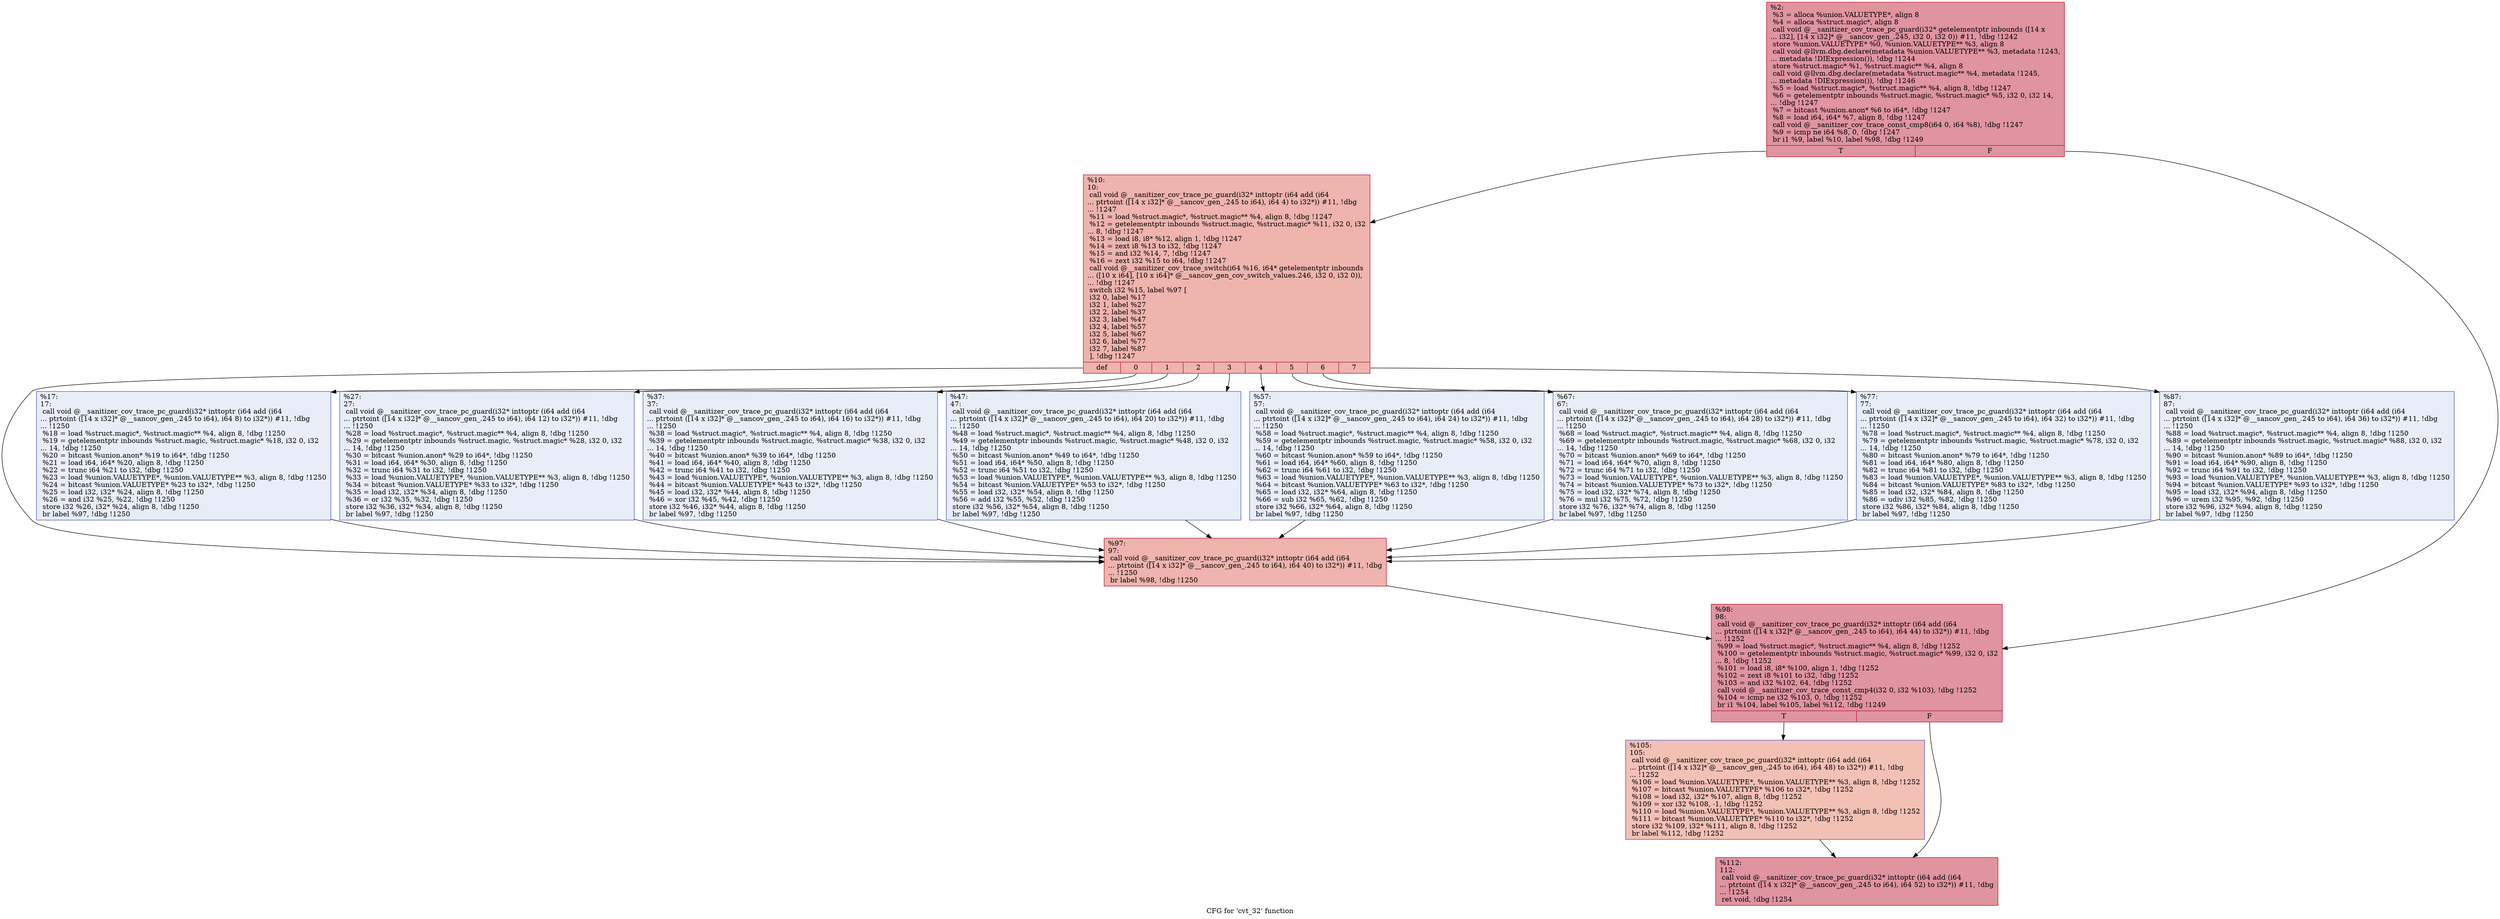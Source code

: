 digraph "CFG for 'cvt_32' function" {
	label="CFG for 'cvt_32' function";

	Node0x555555d634a0 [shape=record,color="#b70d28ff", style=filled, fillcolor="#b70d2870",label="{%2:\l  %3 = alloca %union.VALUETYPE*, align 8\l  %4 = alloca %struct.magic*, align 8\l  call void @__sanitizer_cov_trace_pc_guard(i32* getelementptr inbounds ([14 x\l... i32], [14 x i32]* @__sancov_gen_.245, i32 0, i32 0)) #11, !dbg !1242\l  store %union.VALUETYPE* %0, %union.VALUETYPE** %3, align 8\l  call void @llvm.dbg.declare(metadata %union.VALUETYPE** %3, metadata !1243,\l... metadata !DIExpression()), !dbg !1244\l  store %struct.magic* %1, %struct.magic** %4, align 8\l  call void @llvm.dbg.declare(metadata %struct.magic** %4, metadata !1245,\l... metadata !DIExpression()), !dbg !1246\l  %5 = load %struct.magic*, %struct.magic** %4, align 8, !dbg !1247\l  %6 = getelementptr inbounds %struct.magic, %struct.magic* %5, i32 0, i32 14,\l... !dbg !1247\l  %7 = bitcast %union.anon* %6 to i64*, !dbg !1247\l  %8 = load i64, i64* %7, align 8, !dbg !1247\l  call void @__sanitizer_cov_trace_const_cmp8(i64 0, i64 %8), !dbg !1247\l  %9 = icmp ne i64 %8, 0, !dbg !1247\l  br i1 %9, label %10, label %98, !dbg !1249\l|{<s0>T|<s1>F}}"];
	Node0x555555d634a0:s0 -> Node0x555555d63550;
	Node0x555555d634a0:s1 -> Node0x555555d63870;
	Node0x555555d63550 [shape=record,color="#b70d28ff", style=filled, fillcolor="#d8564670",label="{%10:\l10:                                               \l  call void @__sanitizer_cov_trace_pc_guard(i32* inttoptr (i64 add (i64\l... ptrtoint ([14 x i32]* @__sancov_gen_.245 to i64), i64 4) to i32*)) #11, !dbg\l... !1247\l  %11 = load %struct.magic*, %struct.magic** %4, align 8, !dbg !1247\l  %12 = getelementptr inbounds %struct.magic, %struct.magic* %11, i32 0, i32\l... 8, !dbg !1247\l  %13 = load i8, i8* %12, align 1, !dbg !1247\l  %14 = zext i8 %13 to i32, !dbg !1247\l  %15 = and i32 %14, 7, !dbg !1247\l  %16 = zext i32 %15 to i64, !dbg !1247\l  call void @__sanitizer_cov_trace_switch(i64 %16, i64* getelementptr inbounds\l... ([10 x i64], [10 x i64]* @__sancov_gen_cov_switch_values.246, i32 0, i32 0)),\l... !dbg !1247\l  switch i32 %15, label %97 [\l    i32 0, label %17\l    i32 1, label %27\l    i32 2, label %37\l    i32 3, label %47\l    i32 4, label %57\l    i32 5, label %67\l    i32 6, label %77\l    i32 7, label %87\l  ], !dbg !1247\l|{<s0>def|<s1>0|<s2>1|<s3>2|<s4>3|<s5>4|<s6>5|<s7>6|<s8>7}}"];
	Node0x555555d63550:s0 -> Node0x555555d63820;
	Node0x555555d63550:s1 -> Node0x555555d635a0;
	Node0x555555d63550:s2 -> Node0x555555d635f0;
	Node0x555555d63550:s3 -> Node0x555555d63640;
	Node0x555555d63550:s4 -> Node0x555555d63690;
	Node0x555555d63550:s5 -> Node0x555555d636e0;
	Node0x555555d63550:s6 -> Node0x555555d63730;
	Node0x555555d63550:s7 -> Node0x555555d63780;
	Node0x555555d63550:s8 -> Node0x555555d637d0;
	Node0x555555d635a0 [shape=record,color="#3d50c3ff", style=filled, fillcolor="#cbd8ee70",label="{%17:\l17:                                               \l  call void @__sanitizer_cov_trace_pc_guard(i32* inttoptr (i64 add (i64\l... ptrtoint ([14 x i32]* @__sancov_gen_.245 to i64), i64 8) to i32*)) #11, !dbg\l... !1250\l  %18 = load %struct.magic*, %struct.magic** %4, align 8, !dbg !1250\l  %19 = getelementptr inbounds %struct.magic, %struct.magic* %18, i32 0, i32\l... 14, !dbg !1250\l  %20 = bitcast %union.anon* %19 to i64*, !dbg !1250\l  %21 = load i64, i64* %20, align 8, !dbg !1250\l  %22 = trunc i64 %21 to i32, !dbg !1250\l  %23 = load %union.VALUETYPE*, %union.VALUETYPE** %3, align 8, !dbg !1250\l  %24 = bitcast %union.VALUETYPE* %23 to i32*, !dbg !1250\l  %25 = load i32, i32* %24, align 8, !dbg !1250\l  %26 = and i32 %25, %22, !dbg !1250\l  store i32 %26, i32* %24, align 8, !dbg !1250\l  br label %97, !dbg !1250\l}"];
	Node0x555555d635a0 -> Node0x555555d63820;
	Node0x555555d635f0 [shape=record,color="#3d50c3ff", style=filled, fillcolor="#cbd8ee70",label="{%27:\l27:                                               \l  call void @__sanitizer_cov_trace_pc_guard(i32* inttoptr (i64 add (i64\l... ptrtoint ([14 x i32]* @__sancov_gen_.245 to i64), i64 12) to i32*)) #11, !dbg\l... !1250\l  %28 = load %struct.magic*, %struct.magic** %4, align 8, !dbg !1250\l  %29 = getelementptr inbounds %struct.magic, %struct.magic* %28, i32 0, i32\l... 14, !dbg !1250\l  %30 = bitcast %union.anon* %29 to i64*, !dbg !1250\l  %31 = load i64, i64* %30, align 8, !dbg !1250\l  %32 = trunc i64 %31 to i32, !dbg !1250\l  %33 = load %union.VALUETYPE*, %union.VALUETYPE** %3, align 8, !dbg !1250\l  %34 = bitcast %union.VALUETYPE* %33 to i32*, !dbg !1250\l  %35 = load i32, i32* %34, align 8, !dbg !1250\l  %36 = or i32 %35, %32, !dbg !1250\l  store i32 %36, i32* %34, align 8, !dbg !1250\l  br label %97, !dbg !1250\l}"];
	Node0x555555d635f0 -> Node0x555555d63820;
	Node0x555555d63640 [shape=record,color="#3d50c3ff", style=filled, fillcolor="#cbd8ee70",label="{%37:\l37:                                               \l  call void @__sanitizer_cov_trace_pc_guard(i32* inttoptr (i64 add (i64\l... ptrtoint ([14 x i32]* @__sancov_gen_.245 to i64), i64 16) to i32*)) #11, !dbg\l... !1250\l  %38 = load %struct.magic*, %struct.magic** %4, align 8, !dbg !1250\l  %39 = getelementptr inbounds %struct.magic, %struct.magic* %38, i32 0, i32\l... 14, !dbg !1250\l  %40 = bitcast %union.anon* %39 to i64*, !dbg !1250\l  %41 = load i64, i64* %40, align 8, !dbg !1250\l  %42 = trunc i64 %41 to i32, !dbg !1250\l  %43 = load %union.VALUETYPE*, %union.VALUETYPE** %3, align 8, !dbg !1250\l  %44 = bitcast %union.VALUETYPE* %43 to i32*, !dbg !1250\l  %45 = load i32, i32* %44, align 8, !dbg !1250\l  %46 = xor i32 %45, %42, !dbg !1250\l  store i32 %46, i32* %44, align 8, !dbg !1250\l  br label %97, !dbg !1250\l}"];
	Node0x555555d63640 -> Node0x555555d63820;
	Node0x555555d63690 [shape=record,color="#3d50c3ff", style=filled, fillcolor="#cbd8ee70",label="{%47:\l47:                                               \l  call void @__sanitizer_cov_trace_pc_guard(i32* inttoptr (i64 add (i64\l... ptrtoint ([14 x i32]* @__sancov_gen_.245 to i64), i64 20) to i32*)) #11, !dbg\l... !1250\l  %48 = load %struct.magic*, %struct.magic** %4, align 8, !dbg !1250\l  %49 = getelementptr inbounds %struct.magic, %struct.magic* %48, i32 0, i32\l... 14, !dbg !1250\l  %50 = bitcast %union.anon* %49 to i64*, !dbg !1250\l  %51 = load i64, i64* %50, align 8, !dbg !1250\l  %52 = trunc i64 %51 to i32, !dbg !1250\l  %53 = load %union.VALUETYPE*, %union.VALUETYPE** %3, align 8, !dbg !1250\l  %54 = bitcast %union.VALUETYPE* %53 to i32*, !dbg !1250\l  %55 = load i32, i32* %54, align 8, !dbg !1250\l  %56 = add i32 %55, %52, !dbg !1250\l  store i32 %56, i32* %54, align 8, !dbg !1250\l  br label %97, !dbg !1250\l}"];
	Node0x555555d63690 -> Node0x555555d63820;
	Node0x555555d636e0 [shape=record,color="#3d50c3ff", style=filled, fillcolor="#cbd8ee70",label="{%57:\l57:                                               \l  call void @__sanitizer_cov_trace_pc_guard(i32* inttoptr (i64 add (i64\l... ptrtoint ([14 x i32]* @__sancov_gen_.245 to i64), i64 24) to i32*)) #11, !dbg\l... !1250\l  %58 = load %struct.magic*, %struct.magic** %4, align 8, !dbg !1250\l  %59 = getelementptr inbounds %struct.magic, %struct.magic* %58, i32 0, i32\l... 14, !dbg !1250\l  %60 = bitcast %union.anon* %59 to i64*, !dbg !1250\l  %61 = load i64, i64* %60, align 8, !dbg !1250\l  %62 = trunc i64 %61 to i32, !dbg !1250\l  %63 = load %union.VALUETYPE*, %union.VALUETYPE** %3, align 8, !dbg !1250\l  %64 = bitcast %union.VALUETYPE* %63 to i32*, !dbg !1250\l  %65 = load i32, i32* %64, align 8, !dbg !1250\l  %66 = sub i32 %65, %62, !dbg !1250\l  store i32 %66, i32* %64, align 8, !dbg !1250\l  br label %97, !dbg !1250\l}"];
	Node0x555555d636e0 -> Node0x555555d63820;
	Node0x555555d63730 [shape=record,color="#3d50c3ff", style=filled, fillcolor="#cbd8ee70",label="{%67:\l67:                                               \l  call void @__sanitizer_cov_trace_pc_guard(i32* inttoptr (i64 add (i64\l... ptrtoint ([14 x i32]* @__sancov_gen_.245 to i64), i64 28) to i32*)) #11, !dbg\l... !1250\l  %68 = load %struct.magic*, %struct.magic** %4, align 8, !dbg !1250\l  %69 = getelementptr inbounds %struct.magic, %struct.magic* %68, i32 0, i32\l... 14, !dbg !1250\l  %70 = bitcast %union.anon* %69 to i64*, !dbg !1250\l  %71 = load i64, i64* %70, align 8, !dbg !1250\l  %72 = trunc i64 %71 to i32, !dbg !1250\l  %73 = load %union.VALUETYPE*, %union.VALUETYPE** %3, align 8, !dbg !1250\l  %74 = bitcast %union.VALUETYPE* %73 to i32*, !dbg !1250\l  %75 = load i32, i32* %74, align 8, !dbg !1250\l  %76 = mul i32 %75, %72, !dbg !1250\l  store i32 %76, i32* %74, align 8, !dbg !1250\l  br label %97, !dbg !1250\l}"];
	Node0x555555d63730 -> Node0x555555d63820;
	Node0x555555d63780 [shape=record,color="#3d50c3ff", style=filled, fillcolor="#cbd8ee70",label="{%77:\l77:                                               \l  call void @__sanitizer_cov_trace_pc_guard(i32* inttoptr (i64 add (i64\l... ptrtoint ([14 x i32]* @__sancov_gen_.245 to i64), i64 32) to i32*)) #11, !dbg\l... !1250\l  %78 = load %struct.magic*, %struct.magic** %4, align 8, !dbg !1250\l  %79 = getelementptr inbounds %struct.magic, %struct.magic* %78, i32 0, i32\l... 14, !dbg !1250\l  %80 = bitcast %union.anon* %79 to i64*, !dbg !1250\l  %81 = load i64, i64* %80, align 8, !dbg !1250\l  %82 = trunc i64 %81 to i32, !dbg !1250\l  %83 = load %union.VALUETYPE*, %union.VALUETYPE** %3, align 8, !dbg !1250\l  %84 = bitcast %union.VALUETYPE* %83 to i32*, !dbg !1250\l  %85 = load i32, i32* %84, align 8, !dbg !1250\l  %86 = udiv i32 %85, %82, !dbg !1250\l  store i32 %86, i32* %84, align 8, !dbg !1250\l  br label %97, !dbg !1250\l}"];
	Node0x555555d63780 -> Node0x555555d63820;
	Node0x555555d637d0 [shape=record,color="#3d50c3ff", style=filled, fillcolor="#cbd8ee70",label="{%87:\l87:                                               \l  call void @__sanitizer_cov_trace_pc_guard(i32* inttoptr (i64 add (i64\l... ptrtoint ([14 x i32]* @__sancov_gen_.245 to i64), i64 36) to i32*)) #11, !dbg\l... !1250\l  %88 = load %struct.magic*, %struct.magic** %4, align 8, !dbg !1250\l  %89 = getelementptr inbounds %struct.magic, %struct.magic* %88, i32 0, i32\l... 14, !dbg !1250\l  %90 = bitcast %union.anon* %89 to i64*, !dbg !1250\l  %91 = load i64, i64* %90, align 8, !dbg !1250\l  %92 = trunc i64 %91 to i32, !dbg !1250\l  %93 = load %union.VALUETYPE*, %union.VALUETYPE** %3, align 8, !dbg !1250\l  %94 = bitcast %union.VALUETYPE* %93 to i32*, !dbg !1250\l  %95 = load i32, i32* %94, align 8, !dbg !1250\l  %96 = urem i32 %95, %92, !dbg !1250\l  store i32 %96, i32* %94, align 8, !dbg !1250\l  br label %97, !dbg !1250\l}"];
	Node0x555555d637d0 -> Node0x555555d63820;
	Node0x555555d63820 [shape=record,color="#b70d28ff", style=filled, fillcolor="#d8564670",label="{%97:\l97:                                               \l  call void @__sanitizer_cov_trace_pc_guard(i32* inttoptr (i64 add (i64\l... ptrtoint ([14 x i32]* @__sancov_gen_.245 to i64), i64 40) to i32*)) #11, !dbg\l... !1250\l  br label %98, !dbg !1250\l}"];
	Node0x555555d63820 -> Node0x555555d63870;
	Node0x555555d63870 [shape=record,color="#b70d28ff", style=filled, fillcolor="#b70d2870",label="{%98:\l98:                                               \l  call void @__sanitizer_cov_trace_pc_guard(i32* inttoptr (i64 add (i64\l... ptrtoint ([14 x i32]* @__sancov_gen_.245 to i64), i64 44) to i32*)) #11, !dbg\l... !1252\l  %99 = load %struct.magic*, %struct.magic** %4, align 8, !dbg !1252\l  %100 = getelementptr inbounds %struct.magic, %struct.magic* %99, i32 0, i32\l... 8, !dbg !1252\l  %101 = load i8, i8* %100, align 1, !dbg !1252\l  %102 = zext i8 %101 to i32, !dbg !1252\l  %103 = and i32 %102, 64, !dbg !1252\l  call void @__sanitizer_cov_trace_const_cmp4(i32 0, i32 %103), !dbg !1252\l  %104 = icmp ne i32 %103, 0, !dbg !1252\l  br i1 %104, label %105, label %112, !dbg !1249\l|{<s0>T|<s1>F}}"];
	Node0x555555d63870:s0 -> Node0x555555d638c0;
	Node0x555555d63870:s1 -> Node0x555555d63910;
	Node0x555555d638c0 [shape=record,color="#3d50c3ff", style=filled, fillcolor="#e5705870",label="{%105:\l105:                                              \l  call void @__sanitizer_cov_trace_pc_guard(i32* inttoptr (i64 add (i64\l... ptrtoint ([14 x i32]* @__sancov_gen_.245 to i64), i64 48) to i32*)) #11, !dbg\l... !1252\l  %106 = load %union.VALUETYPE*, %union.VALUETYPE** %3, align 8, !dbg !1252\l  %107 = bitcast %union.VALUETYPE* %106 to i32*, !dbg !1252\l  %108 = load i32, i32* %107, align 8, !dbg !1252\l  %109 = xor i32 %108, -1, !dbg !1252\l  %110 = load %union.VALUETYPE*, %union.VALUETYPE** %3, align 8, !dbg !1252\l  %111 = bitcast %union.VALUETYPE* %110 to i32*, !dbg !1252\l  store i32 %109, i32* %111, align 8, !dbg !1252\l  br label %112, !dbg !1252\l}"];
	Node0x555555d638c0 -> Node0x555555d63910;
	Node0x555555d63910 [shape=record,color="#b70d28ff", style=filled, fillcolor="#b70d2870",label="{%112:\l112:                                              \l  call void @__sanitizer_cov_trace_pc_guard(i32* inttoptr (i64 add (i64\l... ptrtoint ([14 x i32]* @__sancov_gen_.245 to i64), i64 52) to i32*)) #11, !dbg\l... !1254\l  ret void, !dbg !1254\l}"];
}
